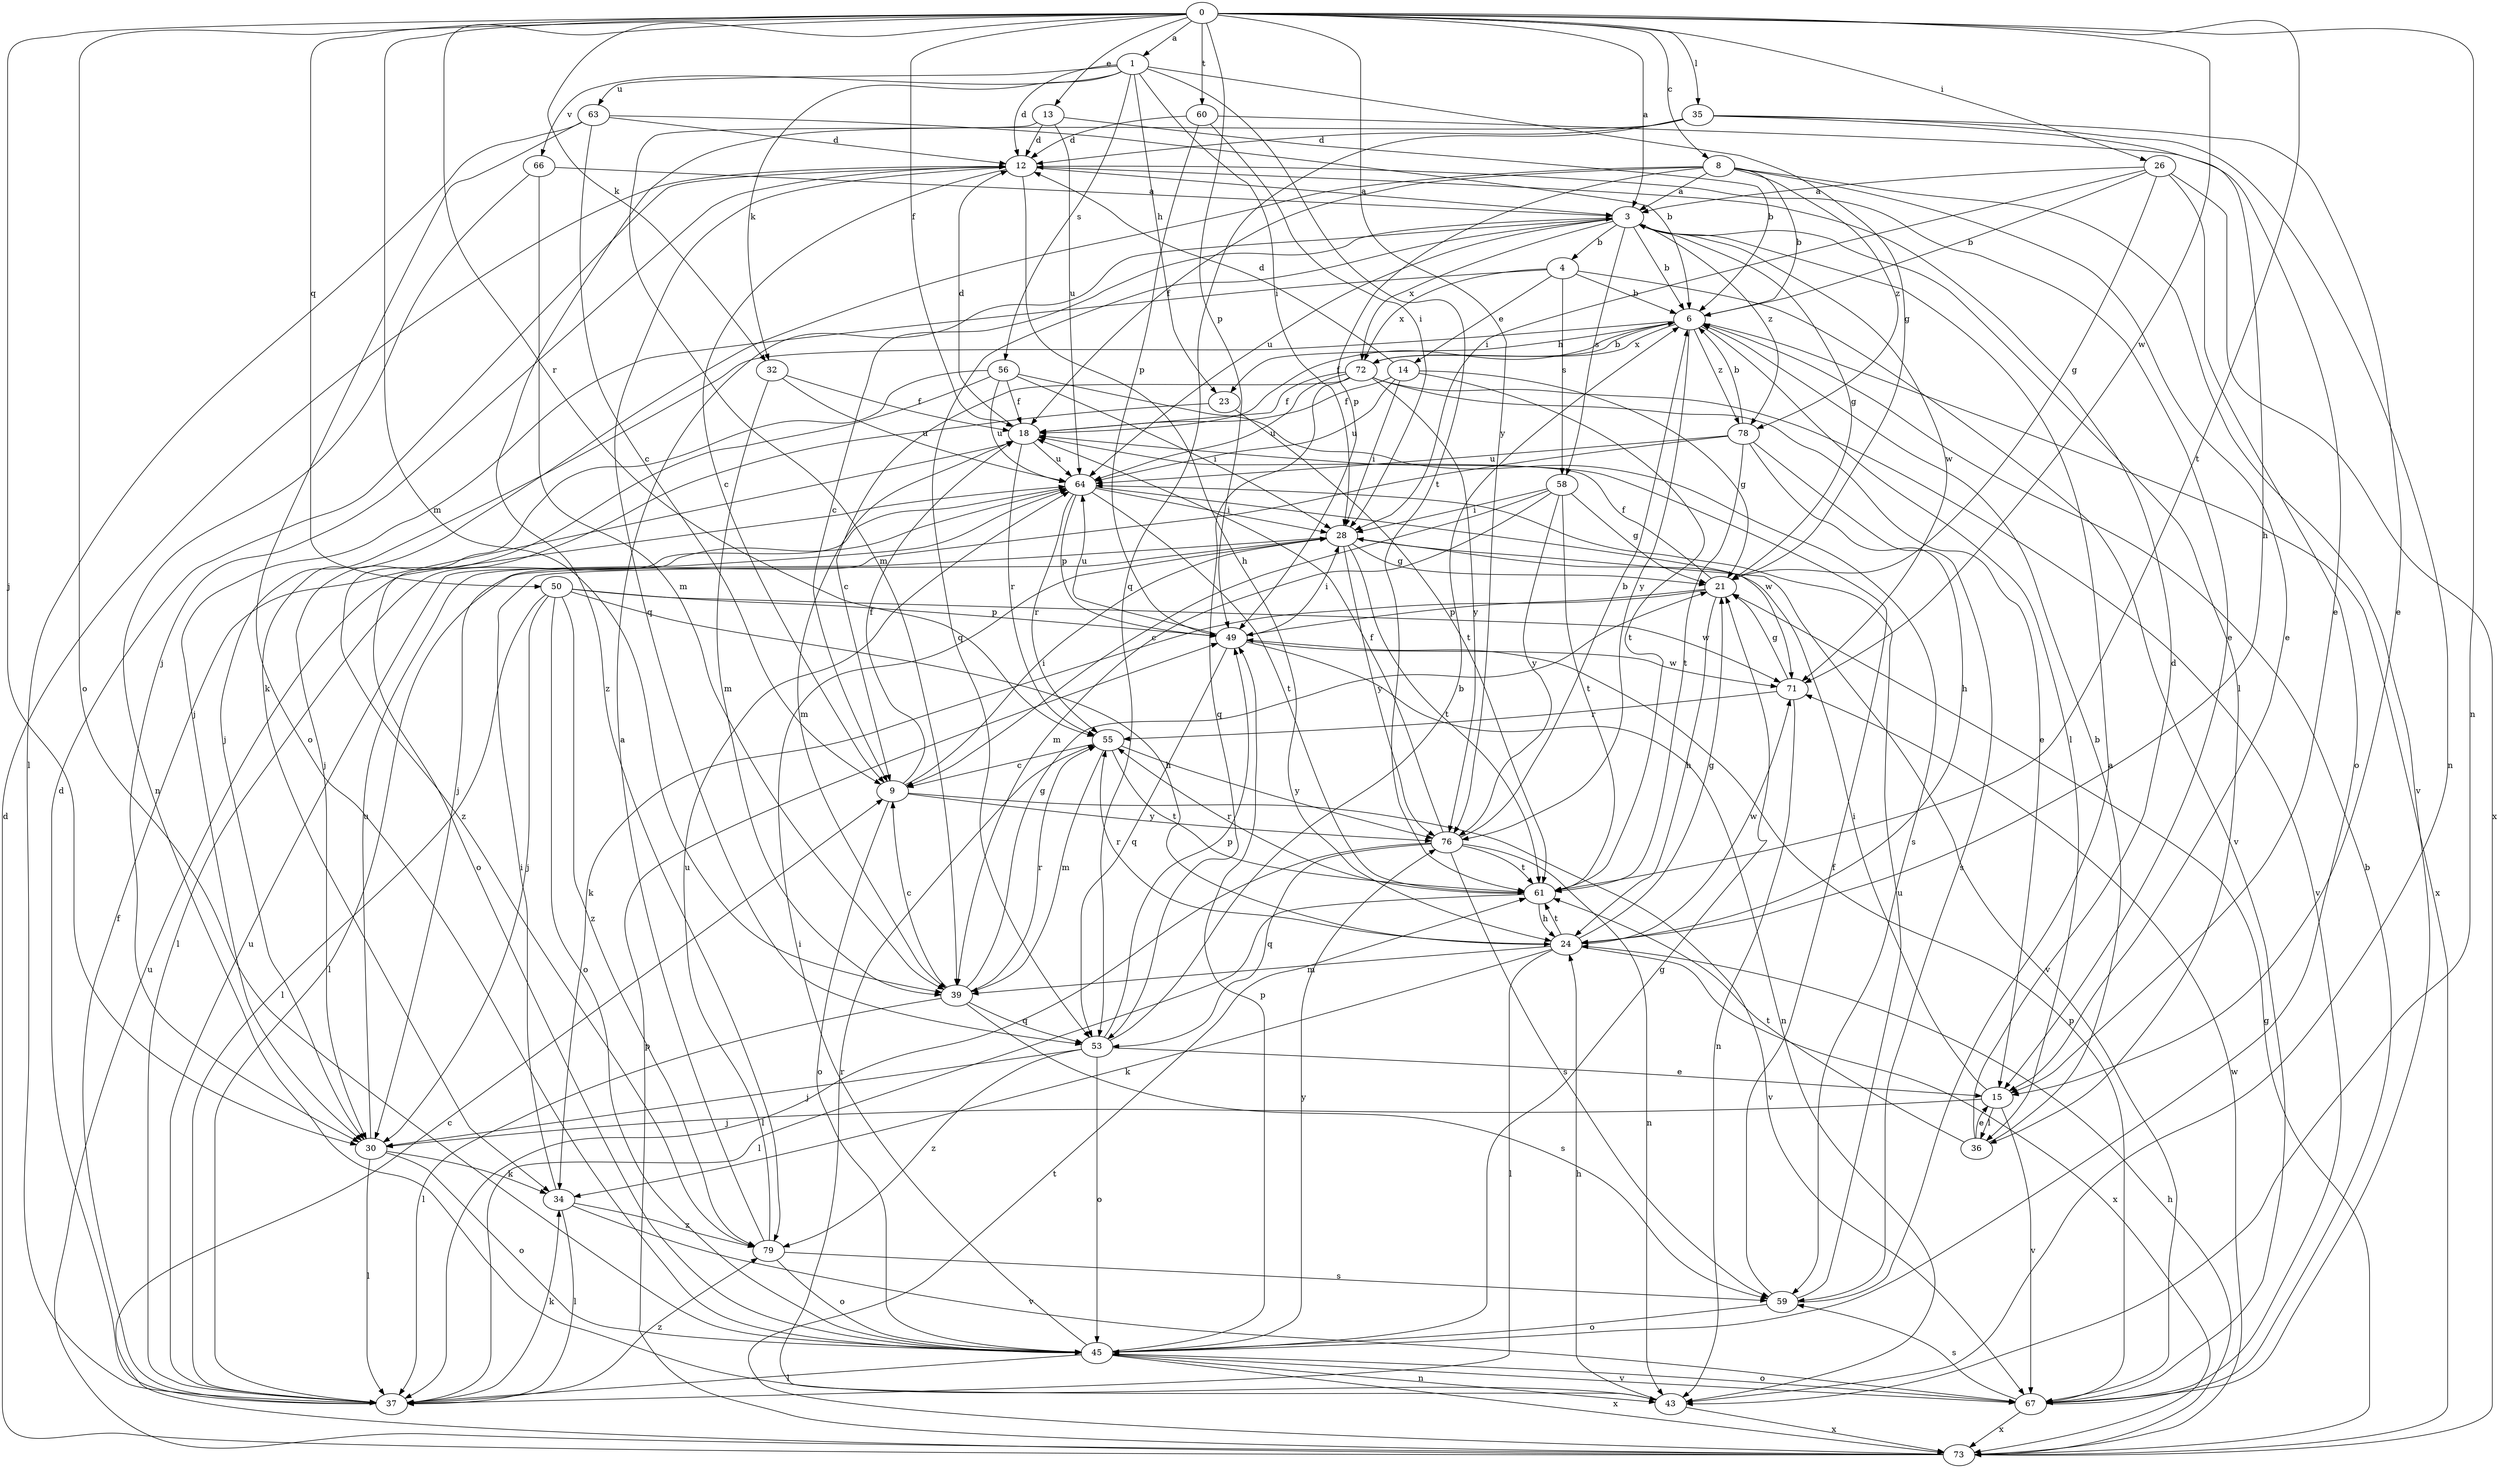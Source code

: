 strict digraph  {
0;
1;
3;
4;
6;
8;
9;
12;
13;
14;
15;
18;
21;
23;
24;
26;
28;
30;
32;
34;
35;
36;
37;
39;
43;
45;
49;
50;
53;
55;
56;
58;
59;
60;
61;
63;
64;
66;
67;
71;
72;
73;
76;
78;
79;
0 -> 1  [label=a];
0 -> 3  [label=a];
0 -> 8  [label=c];
0 -> 13  [label=e];
0 -> 18  [label=f];
0 -> 26  [label=i];
0 -> 30  [label=j];
0 -> 32  [label=k];
0 -> 35  [label=l];
0 -> 39  [label=m];
0 -> 43  [label=n];
0 -> 45  [label=o];
0 -> 49  [label=p];
0 -> 50  [label=q];
0 -> 55  [label=r];
0 -> 60  [label=t];
0 -> 61  [label=t];
0 -> 71  [label=w];
0 -> 76  [label=y];
1 -> 12  [label=d];
1 -> 21  [label=g];
1 -> 23  [label=h];
1 -> 28  [label=i];
1 -> 32  [label=k];
1 -> 56  [label=s];
1 -> 61  [label=t];
1 -> 63  [label=u];
1 -> 66  [label=v];
3 -> 4  [label=b];
3 -> 6  [label=b];
3 -> 9  [label=c];
3 -> 21  [label=g];
3 -> 36  [label=l];
3 -> 53  [label=q];
3 -> 58  [label=s];
3 -> 64  [label=u];
3 -> 71  [label=w];
3 -> 72  [label=x];
3 -> 78  [label=z];
4 -> 6  [label=b];
4 -> 14  [label=e];
4 -> 30  [label=j];
4 -> 58  [label=s];
4 -> 67  [label=v];
4 -> 72  [label=x];
6 -> 18  [label=f];
6 -> 23  [label=h];
6 -> 30  [label=j];
6 -> 36  [label=l];
6 -> 72  [label=x];
6 -> 73  [label=x];
6 -> 76  [label=y];
6 -> 78  [label=z];
8 -> 3  [label=a];
8 -> 6  [label=b];
8 -> 15  [label=e];
8 -> 18  [label=f];
8 -> 34  [label=k];
8 -> 49  [label=p];
8 -> 67  [label=v];
8 -> 78  [label=z];
9 -> 18  [label=f];
9 -> 28  [label=i];
9 -> 45  [label=o];
9 -> 67  [label=v];
9 -> 76  [label=y];
12 -> 3  [label=a];
12 -> 9  [label=c];
12 -> 15  [label=e];
12 -> 24  [label=h];
12 -> 30  [label=j];
12 -> 53  [label=q];
13 -> 6  [label=b];
13 -> 12  [label=d];
13 -> 39  [label=m];
13 -> 64  [label=u];
14 -> 12  [label=d];
14 -> 18  [label=f];
14 -> 21  [label=g];
14 -> 28  [label=i];
14 -> 61  [label=t];
14 -> 64  [label=u];
15 -> 28  [label=i];
15 -> 30  [label=j];
15 -> 36  [label=l];
15 -> 67  [label=v];
18 -> 12  [label=d];
18 -> 39  [label=m];
18 -> 55  [label=r];
18 -> 64  [label=u];
21 -> 18  [label=f];
21 -> 24  [label=h];
21 -> 34  [label=k];
21 -> 49  [label=p];
23 -> 45  [label=o];
23 -> 61  [label=t];
24 -> 21  [label=g];
24 -> 34  [label=k];
24 -> 37  [label=l];
24 -> 39  [label=m];
24 -> 55  [label=r];
24 -> 61  [label=t];
24 -> 71  [label=w];
24 -> 73  [label=x];
26 -> 3  [label=a];
26 -> 6  [label=b];
26 -> 21  [label=g];
26 -> 28  [label=i];
26 -> 45  [label=o];
26 -> 73  [label=x];
28 -> 21  [label=g];
28 -> 37  [label=l];
28 -> 61  [label=t];
28 -> 67  [label=v];
28 -> 76  [label=y];
30 -> 34  [label=k];
30 -> 37  [label=l];
30 -> 45  [label=o];
30 -> 64  [label=u];
32 -> 18  [label=f];
32 -> 39  [label=m];
32 -> 64  [label=u];
34 -> 28  [label=i];
34 -> 37  [label=l];
34 -> 67  [label=v];
34 -> 79  [label=z];
35 -> 12  [label=d];
35 -> 15  [label=e];
35 -> 24  [label=h];
35 -> 43  [label=n];
35 -> 53  [label=q];
35 -> 79  [label=z];
36 -> 6  [label=b];
36 -> 12  [label=d];
36 -> 15  [label=e];
36 -> 61  [label=t];
37 -> 12  [label=d];
37 -> 18  [label=f];
37 -> 34  [label=k];
37 -> 64  [label=u];
37 -> 79  [label=z];
39 -> 9  [label=c];
39 -> 21  [label=g];
39 -> 37  [label=l];
39 -> 53  [label=q];
39 -> 55  [label=r];
39 -> 59  [label=s];
43 -> 24  [label=h];
43 -> 55  [label=r];
43 -> 73  [label=x];
45 -> 21  [label=g];
45 -> 28  [label=i];
45 -> 37  [label=l];
45 -> 43  [label=n];
45 -> 49  [label=p];
45 -> 67  [label=v];
45 -> 73  [label=x];
45 -> 76  [label=y];
49 -> 28  [label=i];
49 -> 43  [label=n];
49 -> 53  [label=q];
49 -> 64  [label=u];
49 -> 71  [label=w];
50 -> 24  [label=h];
50 -> 30  [label=j];
50 -> 37  [label=l];
50 -> 45  [label=o];
50 -> 49  [label=p];
50 -> 71  [label=w];
50 -> 79  [label=z];
53 -> 6  [label=b];
53 -> 15  [label=e];
53 -> 30  [label=j];
53 -> 45  [label=o];
53 -> 49  [label=p];
53 -> 79  [label=z];
55 -> 9  [label=c];
55 -> 39  [label=m];
55 -> 61  [label=t];
55 -> 76  [label=y];
56 -> 18  [label=f];
56 -> 28  [label=i];
56 -> 30  [label=j];
56 -> 59  [label=s];
56 -> 64  [label=u];
56 -> 79  [label=z];
58 -> 9  [label=c];
58 -> 21  [label=g];
58 -> 28  [label=i];
58 -> 39  [label=m];
58 -> 61  [label=t];
58 -> 76  [label=y];
59 -> 3  [label=a];
59 -> 18  [label=f];
59 -> 45  [label=o];
59 -> 64  [label=u];
60 -> 12  [label=d];
60 -> 15  [label=e];
60 -> 28  [label=i];
60 -> 49  [label=p];
61 -> 24  [label=h];
61 -> 37  [label=l];
61 -> 55  [label=r];
63 -> 6  [label=b];
63 -> 9  [label=c];
63 -> 12  [label=d];
63 -> 37  [label=l];
63 -> 45  [label=o];
64 -> 28  [label=i];
64 -> 37  [label=l];
64 -> 49  [label=p];
64 -> 55  [label=r];
64 -> 61  [label=t];
64 -> 71  [label=w];
66 -> 3  [label=a];
66 -> 39  [label=m];
66 -> 43  [label=n];
67 -> 6  [label=b];
67 -> 45  [label=o];
67 -> 49  [label=p];
67 -> 59  [label=s];
67 -> 73  [label=x];
71 -> 21  [label=g];
71 -> 43  [label=n];
71 -> 55  [label=r];
72 -> 6  [label=b];
72 -> 9  [label=c];
72 -> 15  [label=e];
72 -> 18  [label=f];
72 -> 53  [label=q];
72 -> 64  [label=u];
72 -> 67  [label=v];
72 -> 76  [label=y];
73 -> 9  [label=c];
73 -> 12  [label=d];
73 -> 21  [label=g];
73 -> 24  [label=h];
73 -> 49  [label=p];
73 -> 61  [label=t];
73 -> 64  [label=u];
73 -> 71  [label=w];
76 -> 6  [label=b];
76 -> 18  [label=f];
76 -> 37  [label=l];
76 -> 43  [label=n];
76 -> 53  [label=q];
76 -> 59  [label=s];
76 -> 61  [label=t];
78 -> 6  [label=b];
78 -> 24  [label=h];
78 -> 30  [label=j];
78 -> 59  [label=s];
78 -> 61  [label=t];
78 -> 64  [label=u];
79 -> 3  [label=a];
79 -> 45  [label=o];
79 -> 59  [label=s];
79 -> 64  [label=u];
}
